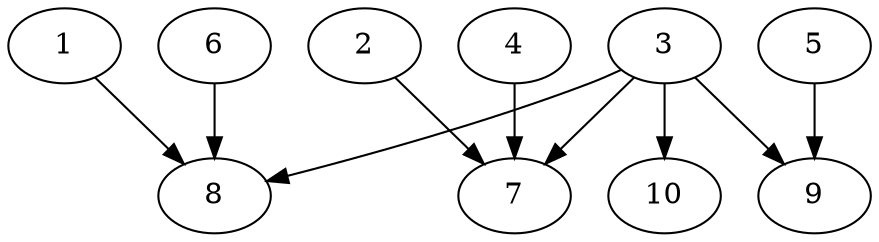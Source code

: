 // DAG automatically generated by daggen at Thu Oct  3 13:58:05 2019
// ./daggen --dot -n 10 --ccr 0.3 --fat 0.9 --regular 0.9 --density 0.5 --mindata 5242880 --maxdata 52428800 
digraph G {
  1 [size="73140907", alpha="0.18", expect_size="21942272"] 
  1 -> 8 [size ="21942272"]
  2 [size="168345600", alpha="0.09", expect_size="50503680"] 
  2 -> 7 [size ="50503680"]
  3 [size="133908480", alpha="0.01", expect_size="40172544"] 
  3 -> 7 [size ="40172544"]
  3 -> 8 [size ="40172544"]
  3 -> 9 [size ="40172544"]
  3 -> 10 [size ="40172544"]
  4 [size="92736853", alpha="0.17", expect_size="27821056"] 
  4 -> 7 [size ="27821056"]
  5 [size="40270507", alpha="0.16", expect_size="12081152"] 
  5 -> 9 [size ="12081152"]
  6 [size="42922667", alpha="0.01", expect_size="12876800"] 
  6 -> 8 [size ="12876800"]
  7 [size="62730240", alpha="0.04", expect_size="18819072"] 
  8 [size="78209707", alpha="0.05", expect_size="23462912"] 
  9 [size="94504960", alpha="0.05", expect_size="28351488"] 
  10 [size="85005653", alpha="0.13", expect_size="25501696"] 
}
